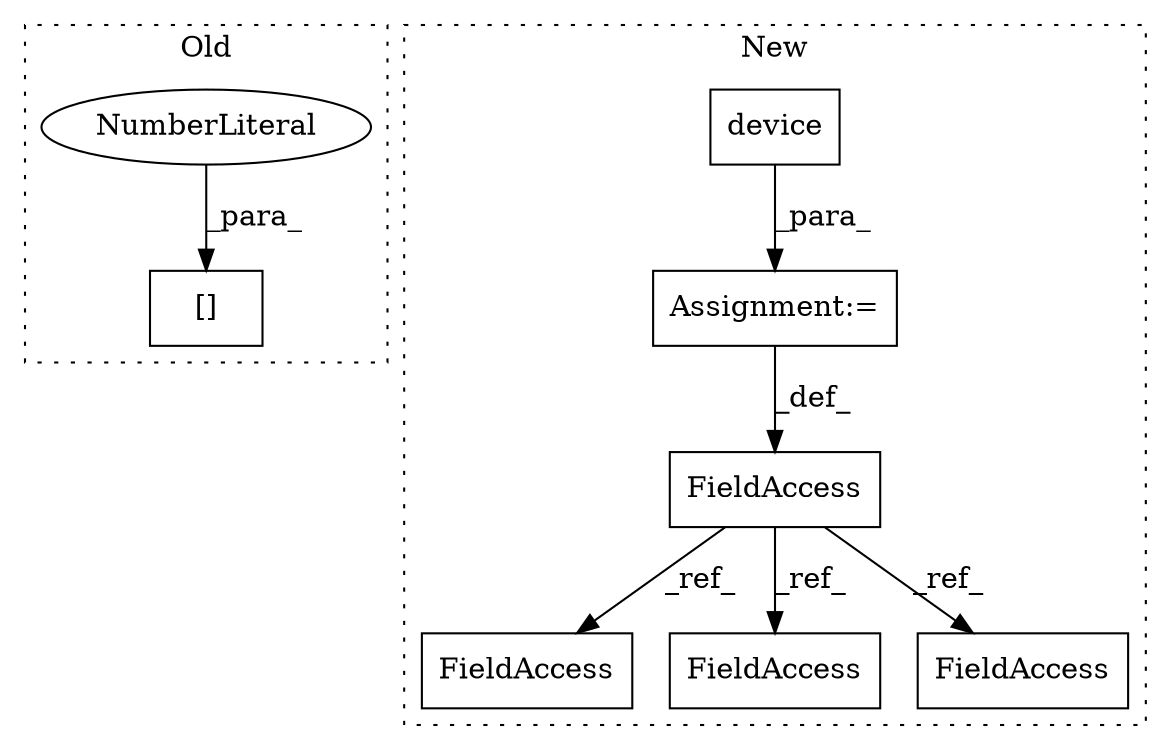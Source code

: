 digraph G {
subgraph cluster0 {
1 [label="[]" a="2" s="8235,8273" l="37,1" shape="box"];
8 [label="NumberLiteral" a="34" s="8272" l="1" shape="ellipse"];
label = "Old";
style="dotted";
}
subgraph cluster1 {
2 [label="device" a="32" s="3052,3085" l="7,1" shape="box"];
3 [label="Assignment:=" a="7" s="3045" l="1" shape="box"];
4 [label="FieldAccess" a="22" s="3039" l="6" shape="box"];
5 [label="FieldAccess" a="22" s="7869" l="6" shape="box"];
6 [label="FieldAccess" a="22" s="3415" l="6" shape="box"];
7 [label="FieldAccess" a="22" s="3553" l="6" shape="box"];
label = "New";
style="dotted";
}
2 -> 3 [label="_para_"];
3 -> 4 [label="_def_"];
4 -> 6 [label="_ref_"];
4 -> 5 [label="_ref_"];
4 -> 7 [label="_ref_"];
8 -> 1 [label="_para_"];
}
